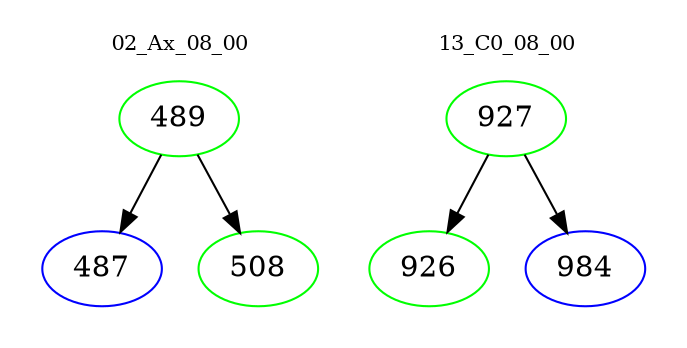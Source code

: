 digraph{
subgraph cluster_0 {
color = white
label = "02_Ax_08_00";
fontsize=10;
T0_489 [label="489", color="green"]
T0_489 -> T0_487 [color="black"]
T0_487 [label="487", color="blue"]
T0_489 -> T0_508 [color="black"]
T0_508 [label="508", color="green"]
}
subgraph cluster_1 {
color = white
label = "13_C0_08_00";
fontsize=10;
T1_927 [label="927", color="green"]
T1_927 -> T1_926 [color="black"]
T1_926 [label="926", color="green"]
T1_927 -> T1_984 [color="black"]
T1_984 [label="984", color="blue"]
}
}

